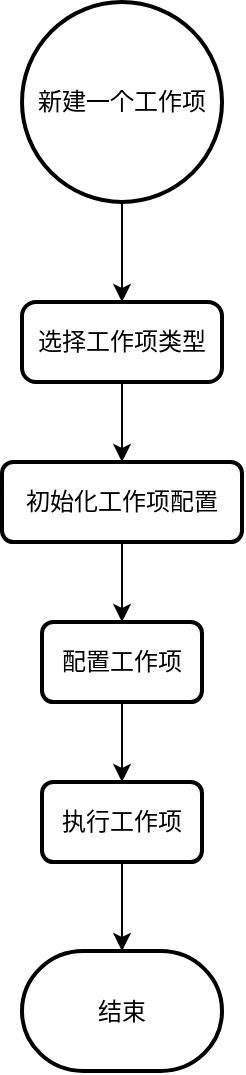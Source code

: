 <mxfile>
    <diagram id="uRK16hK4Y9ad3h7qhtPO" name="Page-1">
        <mxGraphModel dx="686" dy="490" grid="1" gridSize="10" guides="1" tooltips="1" connect="1" arrows="1" fold="1" page="1" pageScale="1" pageWidth="827" pageHeight="1169" math="0" shadow="0">
            <root>
                <mxCell id="0"/>
                <mxCell id="1" parent="0"/>
                <mxCell id="5" value="" style="edgeStyle=none;html=1;" edge="1" parent="1" source="3" target="4">
                    <mxGeometry relative="1" as="geometry"/>
                </mxCell>
                <mxCell id="3" value="新建一个工作项" style="strokeWidth=2;html=1;shape=mxgraph.flowchart.start_2;whiteSpace=wrap;" vertex="1" parent="1">
                    <mxGeometry x="90" y="110" width="100" height="100" as="geometry"/>
                </mxCell>
                <mxCell id="7" value="" style="edgeStyle=none;html=1;" edge="1" parent="1" source="4" target="6">
                    <mxGeometry relative="1" as="geometry"/>
                </mxCell>
                <mxCell id="4" value="选择工作项类型" style="rounded=1;whiteSpace=wrap;html=1;absoluteArcSize=1;arcSize=14;strokeWidth=2;" vertex="1" parent="1">
                    <mxGeometry x="90" y="260" width="100" height="40" as="geometry"/>
                </mxCell>
                <mxCell id="9" value="" style="edgeStyle=none;html=1;" edge="1" parent="1" source="6" target="8">
                    <mxGeometry relative="1" as="geometry"/>
                </mxCell>
                <mxCell id="6" value="初始化工作项配置" style="whiteSpace=wrap;html=1;rounded=1;arcSize=14;strokeWidth=2;" vertex="1" parent="1">
                    <mxGeometry x="80" y="340" width="120" height="40" as="geometry"/>
                </mxCell>
                <mxCell id="11" value="" style="edgeStyle=none;html=1;" edge="1" parent="1" source="8" target="10">
                    <mxGeometry relative="1" as="geometry"/>
                </mxCell>
                <mxCell id="8" value="配置工作项" style="whiteSpace=wrap;html=1;rounded=1;arcSize=14;strokeWidth=2;" vertex="1" parent="1">
                    <mxGeometry x="100" y="420" width="80" height="40" as="geometry"/>
                </mxCell>
                <mxCell id="13" value="" style="edgeStyle=none;html=1;" edge="1" parent="1" source="10" target="12">
                    <mxGeometry relative="1" as="geometry"/>
                </mxCell>
                <mxCell id="10" value="执行工作项" style="whiteSpace=wrap;html=1;rounded=1;arcSize=14;strokeWidth=2;" vertex="1" parent="1">
                    <mxGeometry x="100" y="500" width="80" height="40" as="geometry"/>
                </mxCell>
                <mxCell id="12" value="结束" style="strokeWidth=2;html=1;shape=mxgraph.flowchart.terminator;whiteSpace=wrap;" vertex="1" parent="1">
                    <mxGeometry x="90" y="584.5" width="100" height="60" as="geometry"/>
                </mxCell>
            </root>
        </mxGraphModel>
    </diagram>
</mxfile>